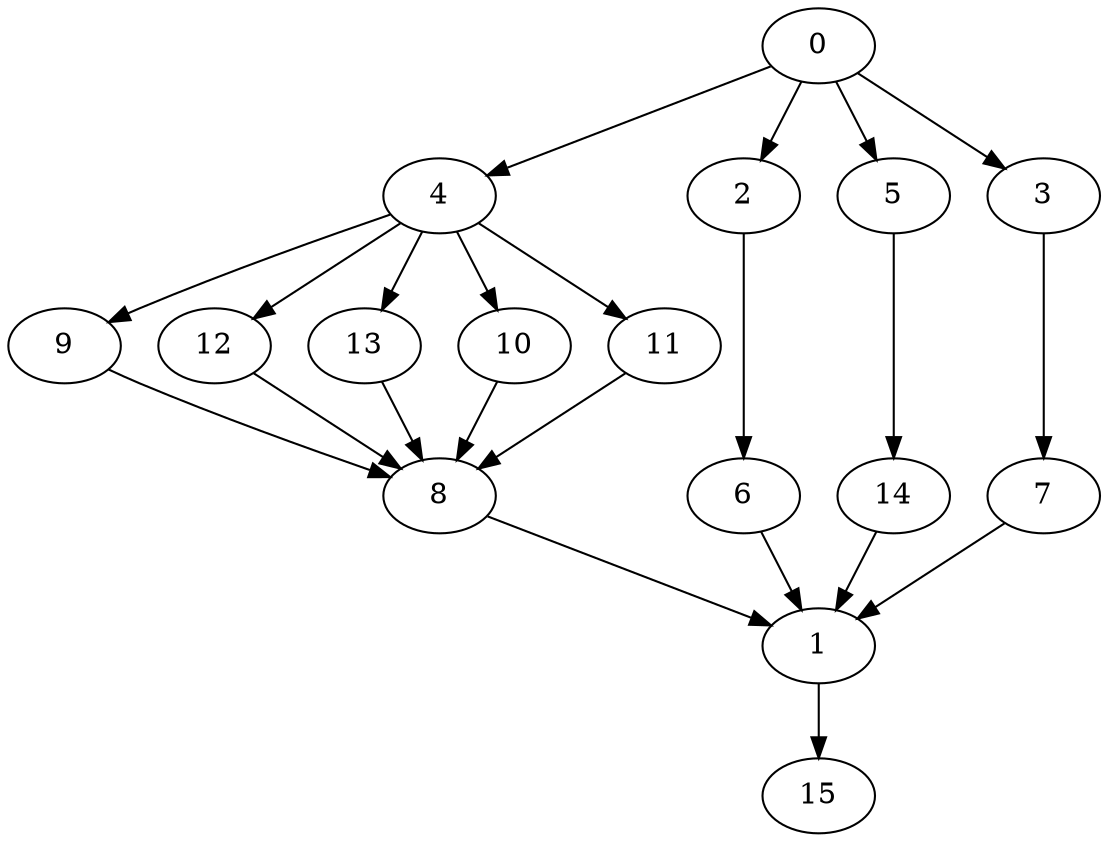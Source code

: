 digraph "SeriesParallel-MaxBf-5_Nodes_16_CCR_0.10_WeightType_Random#8" {
	graph ["Duplicate states"=0,
		GraphType=S_P,
		"Max states in OPEN"=0,
		Modes="120000ms; topo-ordered tasks, ; Pruning: task equivalence, fixed order ready list, ; F-value: ; Optimisation: best schedule length (\
SL) optimisation on equal, ",
		NumberOfTasks=16,
		"Pruned using list schedule length"=13780195,
		"States removed from OPEN"=0,
		TargetSystem="Homogeneous-6",
		"Time to schedule (ms)"=11610,
		"Total idle time"=906,
		"Total schedule length"=593,
		"Total sequential time"=1308,
		"Total states created"=42169277
	];
	0	["Finish time"=112,
		Processor=0,
		"Start time"=0,
		Weight=112];
	4	["Finish time"=199,
		Processor=0,
		"Start time"=112,
		Weight=87];
	0 -> 4	[Weight=2];
	2	["Finish time"=168,
		Processor=2,
		"Start time"=118,
		Weight=50];
	0 -> 2	[Weight=6];
	5	["Finish time"=164,
		Processor=3,
		"Start time"=114,
		Weight=50];
	0 -> 5	[Weight=2];
	3	["Finish time"=333,
		Processor=4,
		"Start time"=271,
		Weight=62];
	0 -> 3	[Weight=10];
	9	["Finish time"=299,
		Processor=0,
		"Start time"=199,
		Weight=100];
	4 -> 9	[Weight=9];
	12	["Finish time"=295,
		Processor=1,
		"Start time"=208,
		Weight=87];
	4 -> 12	[Weight=9];
	13	["Finish time"=282,
		Processor=2,
		"Start time"=207,
		Weight=75];
	4 -> 13	[Weight=8];
	10	["Finish time"=265,
		Processor=3,
		"Start time"=203,
		Weight=62];
	4 -> 10	[Weight=4];
	11	["Finish time"=271,
		Processor=4,
		"Start time"=209,
		Weight=62];
	4 -> 11	[Weight=10];
	8	["Finish time"=388,
		Processor=0,
		"Start time"=301,
		Weight=87];
	9 -> 8	[Weight=3];
	12 -> 8	[Weight=6];
	6	["Finish time"=296,
		Processor=5,
		"Start time"=171,
		Weight=125];
	2 -> 6	[Weight=3];
	14	["Finish time"=390,
		Processor=3,
		"Start time"=265,
		Weight=125];
	5 -> 14	[Weight=4];
	13 -> 8	[Weight=7];
	10 -> 8	[Weight=7];
	11 -> 8	[Weight=3];
	1	["Finish time"=481,
		Processor=0,
		"Start time"=394,
		Weight=87];
	6 -> 1	[Weight=7];
	14 -> 1	[Weight=4];
	7	["Finish time"=358,
		Processor=4,
		"Start time"=333,
		Weight=25];
	3 -> 7	[Weight=6];
	8 -> 1	[Weight=10];
	7 -> 1	[Weight=5];
	15	["Finish time"=593,
		Processor=0,
		"Start time"=481,
		Weight=112];
	1 -> 15	[Weight=6];
}
